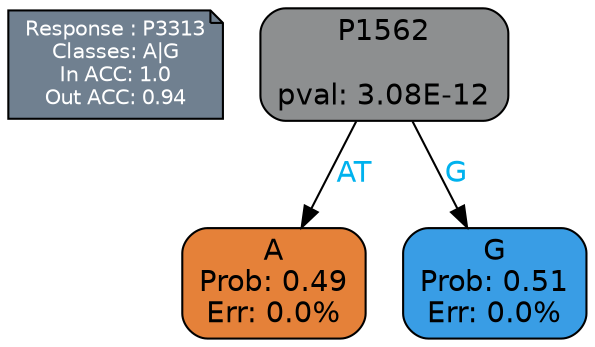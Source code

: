 digraph Tree {
node [shape=box, style="filled, rounded", color="black", fontname=helvetica] ;
graph [ranksep=equally, splines=polylines, bgcolor=transparent, dpi=600] ;
edge [fontname=helvetica] ;
LEGEND [label="Response : P3313
Classes: A|G
In ACC: 1.0
Out ACC: 0.94
",shape=note,align=left,style=filled,fillcolor="slategray",fontcolor="white",fontsize=10];1 [label="P1562

pval: 3.08E-12", fillcolor="#8d8f90"] ;
2 [label="A
Prob: 0.49
Err: 0.0%", fillcolor="#e58139"] ;
3 [label="G
Prob: 0.51
Err: 0.0%", fillcolor="#399de5"] ;
1 -> 2 [label="AT",fontcolor=deepskyblue2] ;
1 -> 3 [label="G",fontcolor=deepskyblue2] ;
{rank = same; 2;3;}{rank = same; LEGEND;1;}}